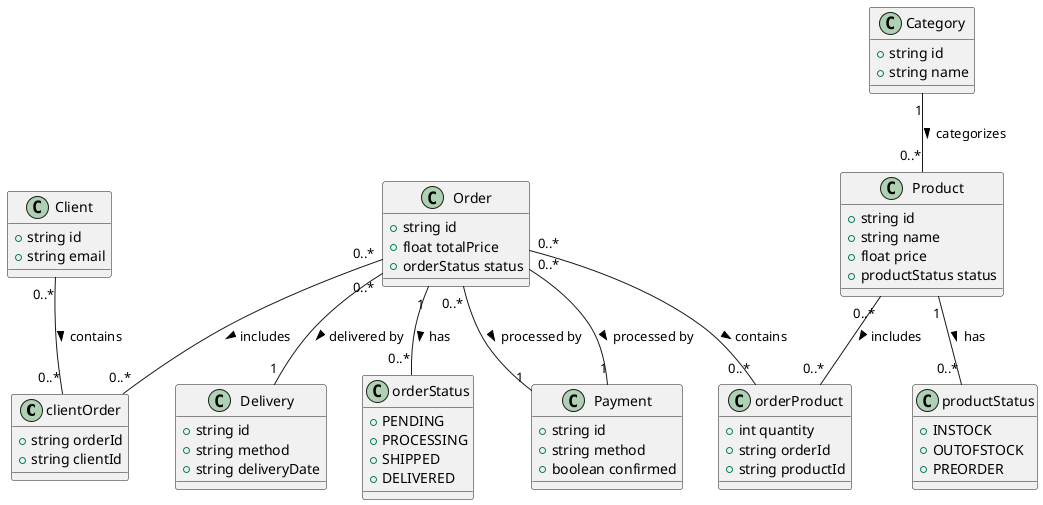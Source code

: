 @startuml


class clientOrder {
    +string orderId
    +string clientId
}

class Client {
    +string id
    +string email
}

class orderProduct {
    +int quantity
    +string orderId
    +string productId
}

class Product {
    +string id
    +string name
    +float price
    +productStatus status
}

class productStatus {
    +INSTOCK
    +OUTOFSTOCK
    +PREORDER
}

class Category {
    +string id
    +string name
}

class Order {
    +string id
    +float totalPrice
    +orderStatus status
}

class Payment {
    +string id
    +string method
    +boolean confirmed
}

class Delivery {
    +string id
    +string method
    +string deliveryDate
}

class orderStatus {
    +PENDING
    +PROCESSING
    +SHIPPED
    +DELIVERED
}

Order "1" -- "0..*" orderStatus : has >
Product "1" -- "0..*" productStatus : has >
' Product "1" -- "0..*" Order : contains >
Order "0..*" -- "1" Payment : processed by >
Order "0..*" -- "1" Payment : processed by >
Order "0..*" -- "1" Delivery : delivered by >
Category "1" -- "0..*" Product : categorizes >
' Many-to-Many relationship between Order and Product
Order "0..*" -- "0..*" orderProduct : contains >
Product "0..*" -- "0..*" orderProduct : includes >
' Many-to-Many relationship between Order and Product
Client "0..*" -- "0..*" clientOrder : contains >
Order "0..*" -- "0..*" clientOrder : includes >

@enduml